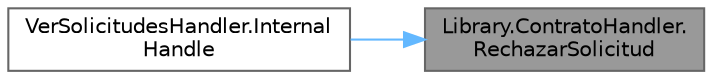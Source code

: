 digraph "Library.ContratoHandler.RechazarSolicitud"
{
 // INTERACTIVE_SVG=YES
 // LATEX_PDF_SIZE
  bgcolor="transparent";
  edge [fontname=Helvetica,fontsize=10,labelfontname=Helvetica,labelfontsize=10];
  node [fontname=Helvetica,fontsize=10,shape=box,height=0.2,width=0.4];
  rankdir="RL";
  Node1 [label="Library.ContratoHandler.\lRechazarSolicitud",height=0.2,width=0.4,color="gray40", fillcolor="grey60", style="filled", fontcolor="black",tooltip="Método para rechazar una solicitud."];
  Node1 -> Node2 [dir="back",color="steelblue1",style="solid"];
  Node2 [label="VerSolicitudesHandler.Internal\lHandle",height=0.2,width=0.4,color="grey40", fillcolor="white", style="filled",URL="$classVerSolicitudesHandler.html#a1e63b22d8a14776e4d0e796fd2ce9e85",tooltip="Procesa el mensaje \"Categorias\" y retorna true; retorna false en caso contrario."];
}
